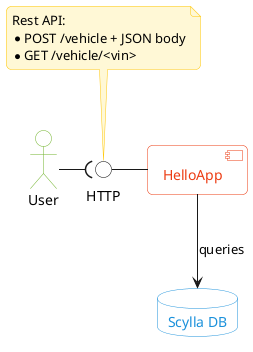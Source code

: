 @startuml Class diagram

actor User
interface HTTP

component HelloApp
database Scylla as "Scylla DB"

User -right-( HTTP
HTTP -right- HelloApp
HelloApp -down-> Scylla : queries

note top of HTTP
	Rest API:
	* POST /vehicle + JSON body
	* GET /vehicle/<vin>
end note


' Appearance

!$userColor = "#71b32b"
!$appColor = "#ec3c13"
!$dbColor = "#1b91db"

Skinparam shadowing false

skinparam {
	RoundCorner 10
	ArrowColor #787878
}

skinparam component {
	BackgroundColor #ffffff
	FontSize 14

	FontColor $appColor
	BorderColor $appColor
}

skinparam database {
	BackgroundColor #ffffff
	FontSize 14

	FontColor $dbColor
	BorderColor $dbColor
}

skinparam actor {
	BorderColor $userColor
	BackgroundColor #ffffff
}

skinparam interface {
	BorderColor #000000
	BackgroundColor #ffffff
}

skinparam note {
	BackgroundColor #fff8d6
	BorderColor #ffc707
}

@enduml